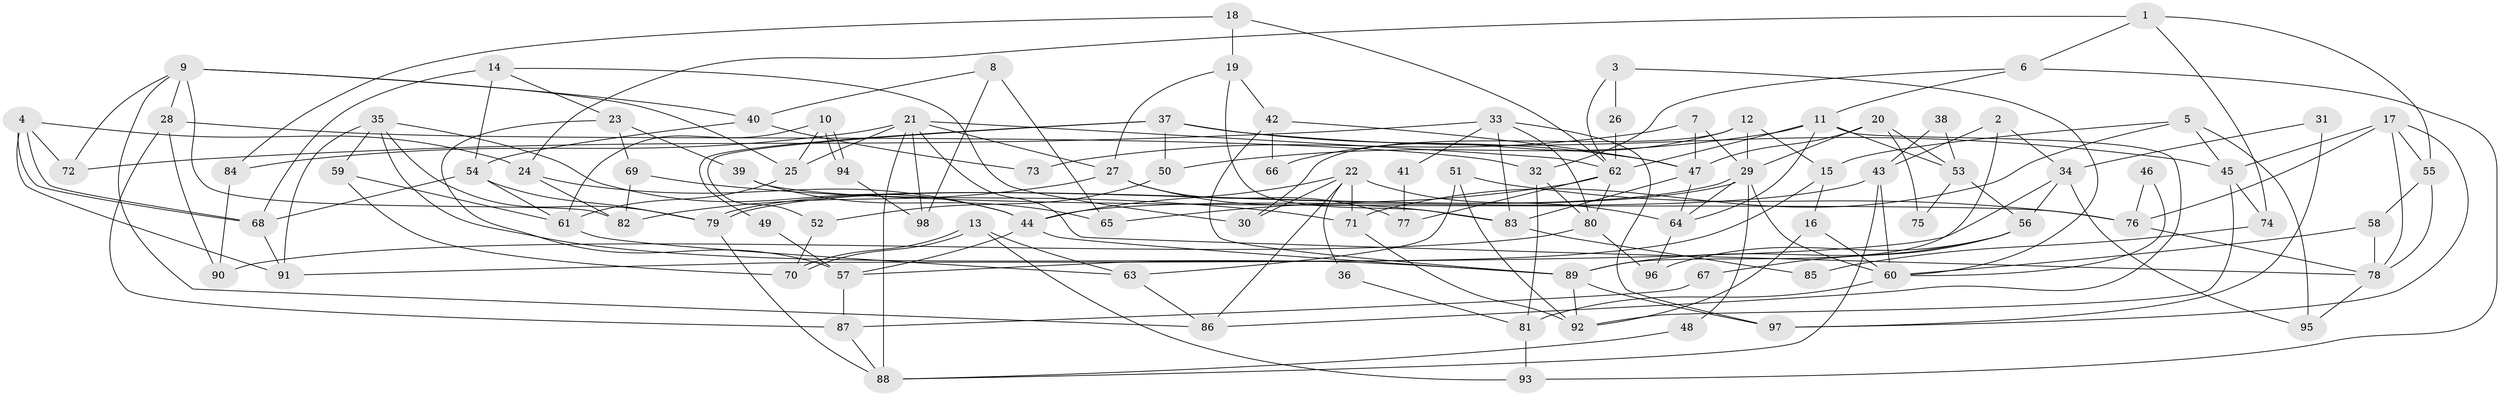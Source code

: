 // coarse degree distribution, {2: 0.2413793103448276, 4: 0.1724137931034483, 3: 0.2413793103448276, 9: 0.1724137931034483, 5: 0.06896551724137931, 7: 0.06896551724137931, 8: 0.034482758620689655}
// Generated by graph-tools (version 1.1) at 2025/52/03/04/25 21:52:35]
// undirected, 98 vertices, 196 edges
graph export_dot {
graph [start="1"]
  node [color=gray90,style=filled];
  1;
  2;
  3;
  4;
  5;
  6;
  7;
  8;
  9;
  10;
  11;
  12;
  13;
  14;
  15;
  16;
  17;
  18;
  19;
  20;
  21;
  22;
  23;
  24;
  25;
  26;
  27;
  28;
  29;
  30;
  31;
  32;
  33;
  34;
  35;
  36;
  37;
  38;
  39;
  40;
  41;
  42;
  43;
  44;
  45;
  46;
  47;
  48;
  49;
  50;
  51;
  52;
  53;
  54;
  55;
  56;
  57;
  58;
  59;
  60;
  61;
  62;
  63;
  64;
  65;
  66;
  67;
  68;
  69;
  70;
  71;
  72;
  73;
  74;
  75;
  76;
  77;
  78;
  79;
  80;
  81;
  82;
  83;
  84;
  85;
  86;
  87;
  88;
  89;
  90;
  91;
  92;
  93;
  94;
  95;
  96;
  97;
  98;
  1 -- 55;
  1 -- 6;
  1 -- 24;
  1 -- 74;
  2 -- 43;
  2 -- 89;
  2 -- 34;
  3 -- 60;
  3 -- 62;
  3 -- 26;
  4 -- 91;
  4 -- 68;
  4 -- 68;
  4 -- 24;
  4 -- 72;
  5 -- 71;
  5 -- 45;
  5 -- 15;
  5 -- 95;
  6 -- 11;
  6 -- 32;
  6 -- 93;
  7 -- 29;
  7 -- 47;
  7 -- 73;
  8 -- 40;
  8 -- 65;
  8 -- 98;
  9 -- 25;
  9 -- 82;
  9 -- 28;
  9 -- 40;
  9 -- 72;
  9 -- 86;
  10 -- 25;
  10 -- 94;
  10 -- 94;
  10 -- 61;
  11 -- 86;
  11 -- 64;
  11 -- 50;
  11 -- 53;
  11 -- 62;
  12 -- 30;
  12 -- 29;
  12 -- 15;
  12 -- 66;
  13 -- 70;
  13 -- 70;
  13 -- 63;
  13 -- 93;
  14 -- 68;
  14 -- 54;
  14 -- 23;
  14 -- 30;
  15 -- 16;
  15 -- 57;
  16 -- 60;
  16 -- 92;
  17 -- 76;
  17 -- 78;
  17 -- 45;
  17 -- 55;
  17 -- 97;
  18 -- 84;
  18 -- 62;
  18 -- 19;
  19 -- 83;
  19 -- 27;
  19 -- 42;
  20 -- 47;
  20 -- 53;
  20 -- 29;
  20 -- 75;
  21 -- 88;
  21 -- 62;
  21 -- 25;
  21 -- 27;
  21 -- 78;
  21 -- 84;
  21 -- 98;
  22 -- 64;
  22 -- 44;
  22 -- 30;
  22 -- 36;
  22 -- 71;
  22 -- 86;
  23 -- 69;
  23 -- 39;
  23 -- 57;
  24 -- 44;
  24 -- 82;
  25 -- 61;
  26 -- 62;
  27 -- 77;
  27 -- 82;
  27 -- 83;
  28 -- 87;
  28 -- 32;
  28 -- 90;
  29 -- 79;
  29 -- 79;
  29 -- 48;
  29 -- 60;
  29 -- 64;
  31 -- 34;
  31 -- 97;
  32 -- 80;
  32 -- 81;
  33 -- 97;
  33 -- 72;
  33 -- 41;
  33 -- 80;
  33 -- 83;
  34 -- 95;
  34 -- 56;
  34 -- 91;
  35 -- 44;
  35 -- 89;
  35 -- 59;
  35 -- 79;
  35 -- 91;
  36 -- 81;
  37 -- 45;
  37 -- 50;
  37 -- 47;
  37 -- 49;
  37 -- 52;
  38 -- 53;
  38 -- 43;
  39 -- 76;
  39 -- 65;
  40 -- 54;
  40 -- 73;
  41 -- 77;
  42 -- 47;
  42 -- 66;
  42 -- 89;
  43 -- 60;
  43 -- 44;
  43 -- 88;
  44 -- 57;
  44 -- 89;
  45 -- 92;
  45 -- 74;
  46 -- 60;
  46 -- 76;
  47 -- 83;
  47 -- 64;
  48 -- 88;
  49 -- 57;
  50 -- 52;
  51 -- 63;
  51 -- 92;
  51 -- 76;
  52 -- 70;
  53 -- 56;
  53 -- 75;
  54 -- 79;
  54 -- 68;
  54 -- 61;
  55 -- 78;
  55 -- 58;
  56 -- 89;
  56 -- 67;
  56 -- 96;
  57 -- 87;
  58 -- 60;
  58 -- 78;
  59 -- 61;
  59 -- 70;
  60 -- 81;
  61 -- 63;
  62 -- 80;
  62 -- 65;
  62 -- 77;
  63 -- 86;
  64 -- 96;
  67 -- 87;
  68 -- 91;
  69 -- 82;
  69 -- 71;
  71 -- 92;
  74 -- 85;
  76 -- 78;
  78 -- 95;
  79 -- 88;
  80 -- 96;
  80 -- 90;
  81 -- 93;
  83 -- 85;
  84 -- 90;
  87 -- 88;
  89 -- 92;
  89 -- 97;
  94 -- 98;
}
